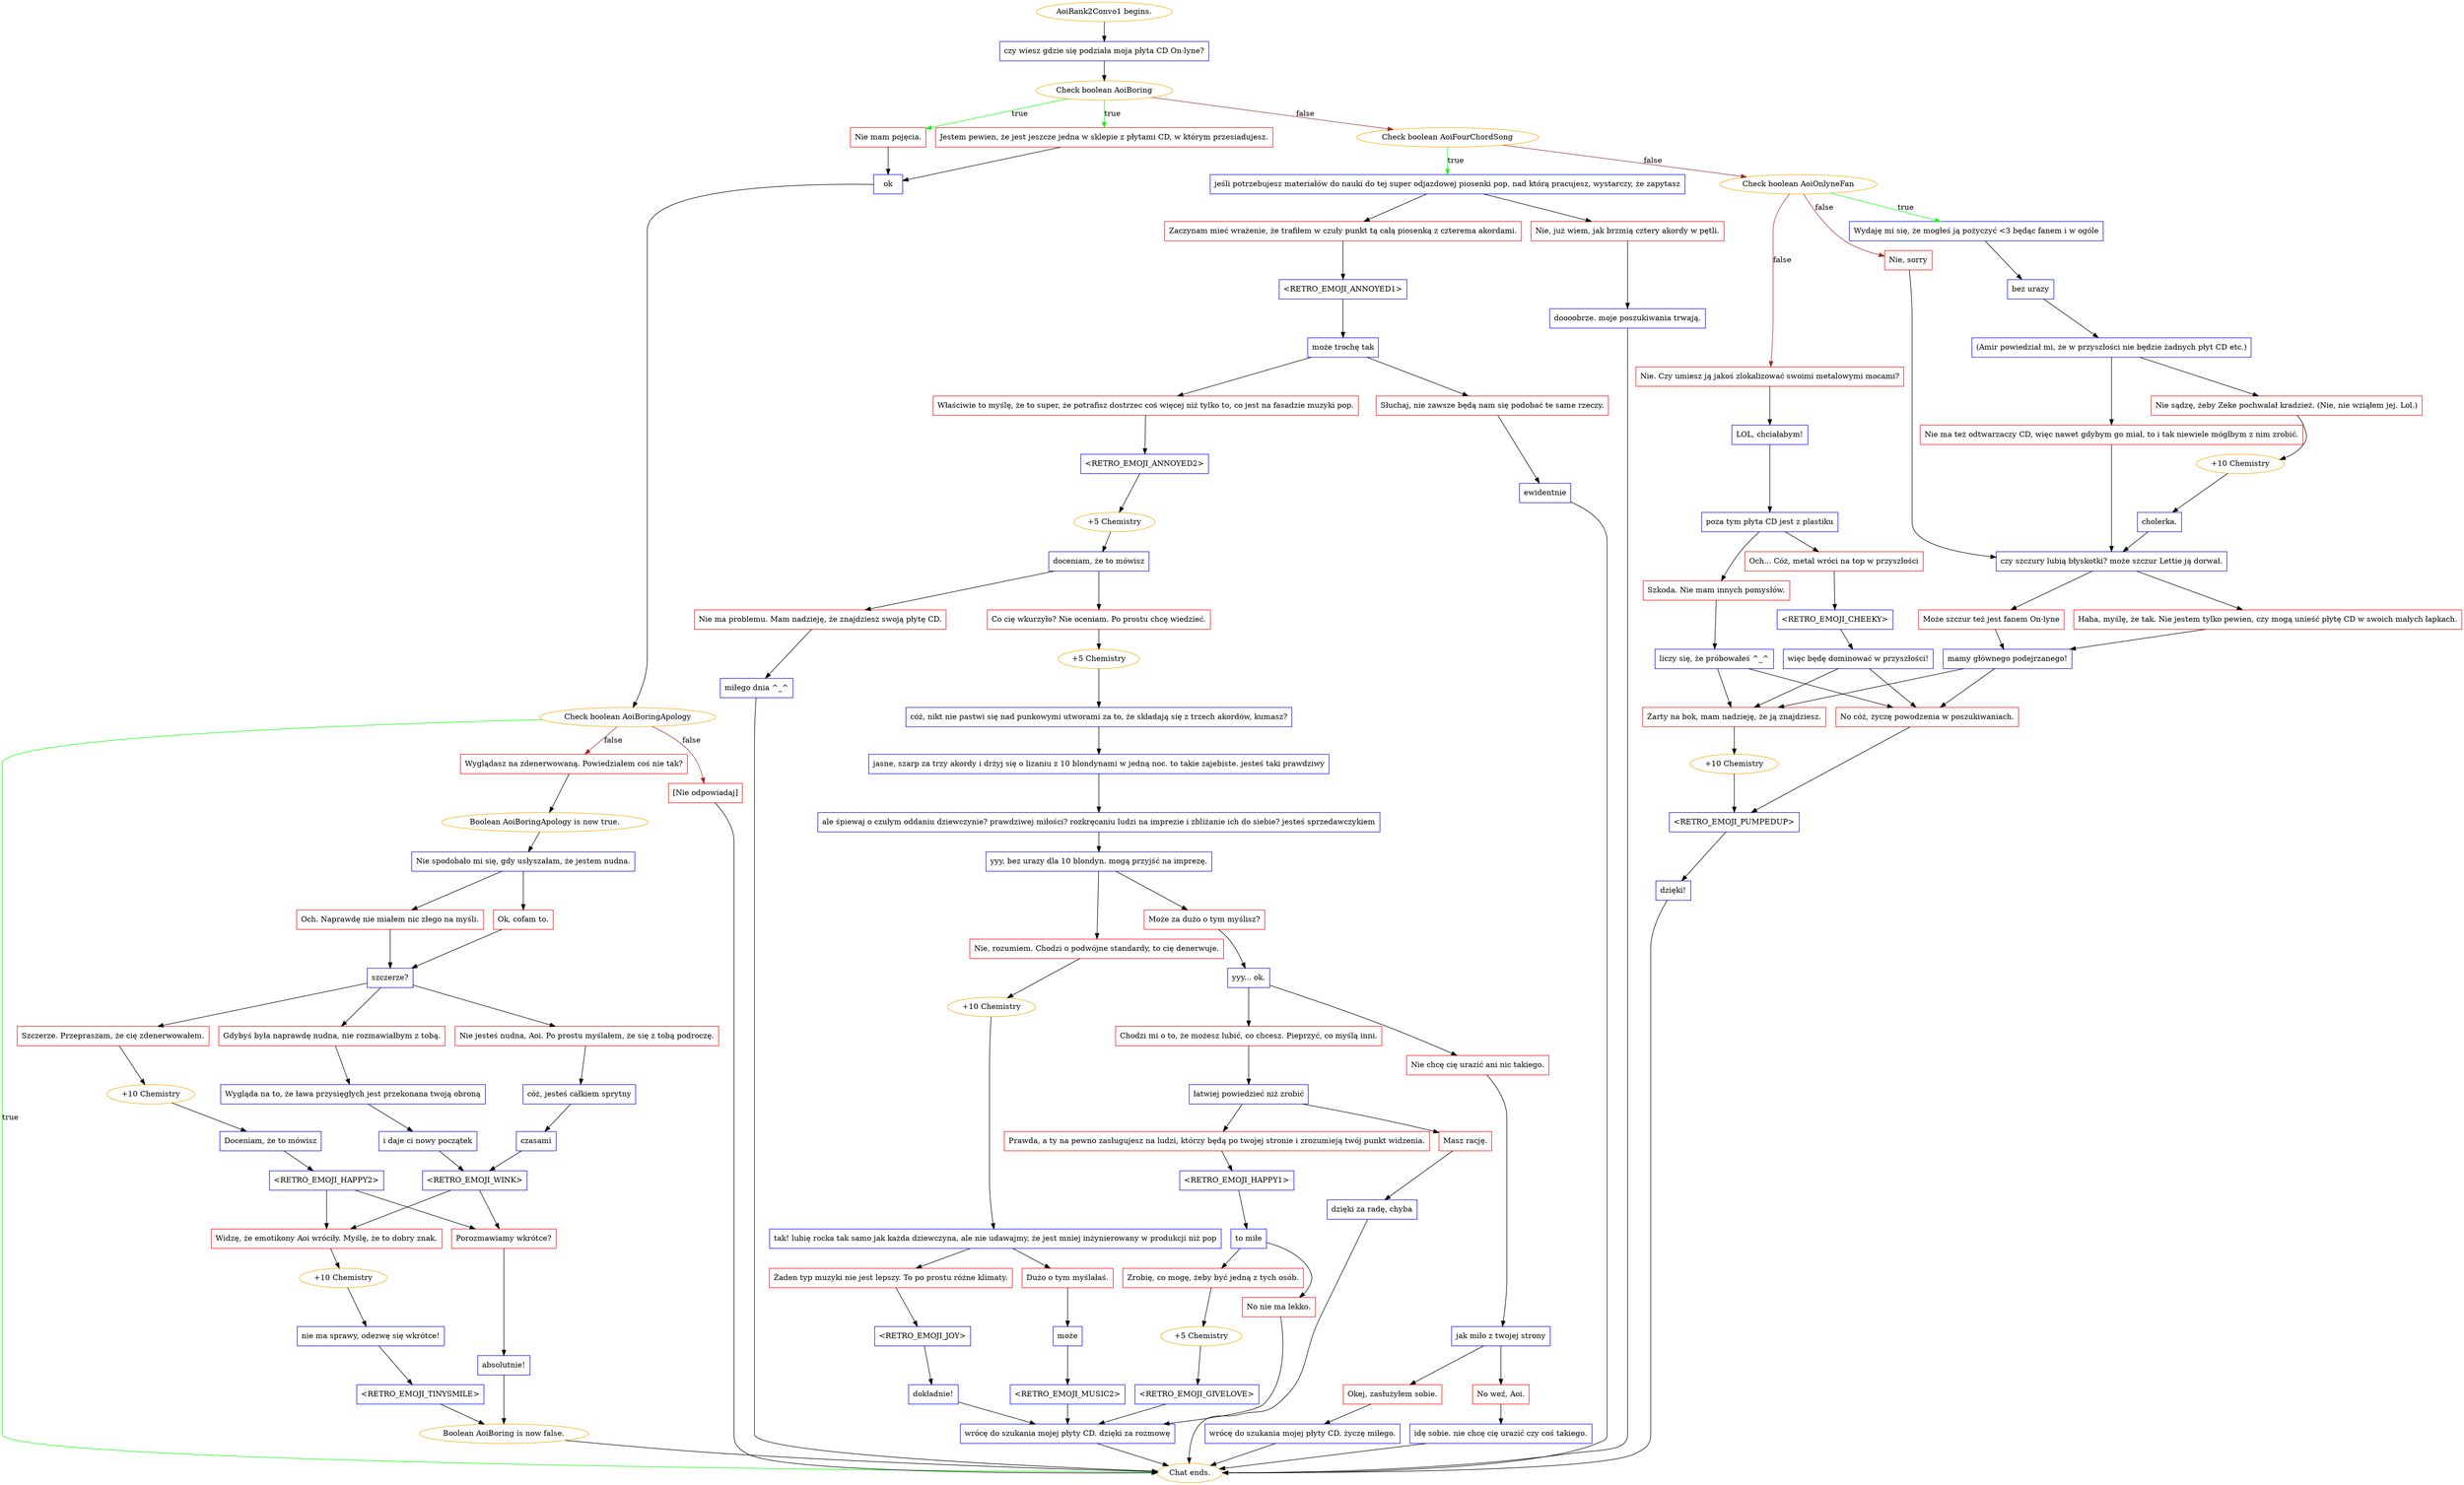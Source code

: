 digraph {
	"AoiRank2Convo1 begins." [color=orange];
		"AoiRank2Convo1 begins." -> j3421431847;
	j3421431847 [label="czy wiesz gdzie się podziała moja płyta CD On-lyne?",shape=box,color=blue];
		j3421431847 -> j645152137;
	j645152137 [label="Check boolean AoiBoring",color=orange];
		j645152137 -> j791188375 [label=true,color=green];
		j645152137 -> j2066022545 [label=true,color=green];
		j645152137 -> j1227379375 [label=false,color=brown];
	j791188375 [label="Nie mam pojęcia.",shape=box,color=red];
		j791188375 -> j2140307233;
	j2066022545 [label="Jestem pewien, że jest jeszcze jedna w sklepie z płytami CD, w którym przesiadujesz.",shape=box,color=red];
		j2066022545 -> j2140307233;
	j1227379375 [label="Check boolean AoiFourChordSong",color=orange];
		j1227379375 -> j1447169497 [label=true,color=green];
		j1227379375 -> j3702331683 [label=false,color=brown];
	j2140307233 [label="ok",shape=box,color=blue];
		j2140307233 -> j3271738332;
	j1447169497 [label="jeśli potrzebujesz materiałów do nauki do tej super odjazdowej piosenki pop, nad którą pracujesz, wystarczy, że zapytasz",shape=box,color=blue];
		j1447169497 -> j2205473705;
		j1447169497 -> j1463295394;
	j3702331683 [label="Check boolean AoiOnlyneFan",color=orange];
		j3702331683 -> j4105298947 [label=true,color=green];
		j3702331683 -> j3953660466 [label=false,color=brown];
		j3702331683 -> j1985570204 [label=false,color=brown];
	j3271738332 [label="Check boolean AoiBoringApology",color=orange];
		j3271738332 -> "Chat ends." [label=true,color=green];
		j3271738332 -> j679231149 [label=false,color=brown];
		j3271738332 -> j217476357 [label=false,color=brown];
	j2205473705 [label="Zaczynam mieć wrażenie, że trafiłem w czuły punkt tą całą piosenką z czterema akordami.",shape=box,color=red];
		j2205473705 -> j969123103;
	j1463295394 [label="Nie, już wiem, jak brzmią cztery akordy w pętli.",shape=box,color=red];
		j1463295394 -> j2020251321;
	j4105298947 [label="Wydaję mi się, że mogłeś ją pożyczyć <3 będąc fanem i w ogóle",shape=box,color=blue];
		j4105298947 -> j3796200291;
	j3953660466 [label="Nie, sorry",shape=box,color=red];
		j3953660466 -> j773601939;
	j1985570204 [label="Nie. Czy umiesz ją jakoś zlokalizować swoimi metalowymi mocami?",shape=box,color=red];
		j1985570204 -> j1088139114;
	"Chat ends." [color=orange];
	j679231149 [label="Wyglądasz na zdenerwowaną. Powiedziałem coś nie tak?",shape=box,color=red];
		j679231149 -> j3146140254;
	j217476357 [label="[Nie odpowiadaj]",shape=box,color=red];
		j217476357 -> "Chat ends.";
	j969123103 [label="<RETRO_EMOJI_ANNOYED1>",shape=box,color=blue];
		j969123103 -> j3741287144;
	j2020251321 [label="doooobrze. moje poszukiwania trwają.",shape=box,color=blue];
		j2020251321 -> "Chat ends.";
	j3796200291 [label="bez urazy",shape=box,color=blue];
		j3796200291 -> j3935546286;
	j773601939 [label="czy szczury lubią błyskotki? może szczur Lettie ją dorwał.",shape=box,color=blue];
		j773601939 -> j1388721136;
		j773601939 -> j1856242508;
	j1088139114 [label="LOL, chciałabym!",shape=box,color=blue];
		j1088139114 -> j1037144048;
	j3146140254 [label="Boolean AoiBoringApology is now true.",color=orange];
		j3146140254 -> j2067388487;
	j3741287144 [label="może trochę tak",shape=box,color=blue];
		j3741287144 -> j2719879251;
		j3741287144 -> j1961009748;
	j3935546286 [label="(Amir powiedział mi, że w przyszłości nie będzie żadnych płyt CD etc.)",shape=box,color=blue];
		j3935546286 -> j1285735580;
		j3935546286 -> j351303065;
	j1388721136 [label="Może szczur też jest fanem On-lyne",shape=box,color=red];
		j1388721136 -> j1347377407;
	j1856242508 [label="Haha, myślę, że tak. Nie jestem tylko pewien, czy mogą unieść płytę CD w swoich małych łapkach.",shape=box,color=red];
		j1856242508 -> j1347377407;
	j1037144048 [label="poza tym płyta CD jest z plastiku",shape=box,color=blue];
		j1037144048 -> j3370955455;
		j1037144048 -> j663730407;
	j2067388487 [label="Nie spodobało mi się, gdy usłyszałam, że jestem nudna.",shape=box,color=blue];
		j2067388487 -> j1006219325;
		j2067388487 -> j1581266951;
	j2719879251 [label="Właściwie to myślę, że to super, że potrafisz dostrzec coś więcej niż tylko to, co jest na fasadzie muzyki pop.",shape=box,color=red];
		j2719879251 -> j3905849349;
	j1961009748 [label="Słuchaj, nie zawsze będą nam się podobać te same rzeczy.",shape=box,color=red];
		j1961009748 -> j1380682962;
	j1285735580 [label="Nie sądzę, żeby Zeke pochwalał kradzież. (Nie, nie wziąłem jej. Lol.)",shape=box,color=red];
		j1285735580 -> j594909165;
	j351303065 [label="Nie ma też odtwarzaczy CD, więc nawet gdybym go miał, to i tak niewiele mógłbym z nim zrobić.",shape=box,color=red];
		j351303065 -> j773601939;
	j1347377407 [label="mamy głównego podejrzanego!",shape=box,color=blue];
		j1347377407 -> j1944766792;
		j1347377407 -> j2543193096;
	j3370955455 [label="Och... Cóż, metal wróci na top w przyszłości",shape=box,color=red];
		j3370955455 -> j924932904;
	j663730407 [label="Szkoda. Nie mam innych pomysłów.",shape=box,color=red];
		j663730407 -> j4160413602;
	j1006219325 [label="Och. Naprawdę nie miałem nic złego na myśli.",shape=box,color=red];
		j1006219325 -> j2795939882;
	j1581266951 [label="Ok, cofam to.",shape=box,color=red];
		j1581266951 -> j2795939882;
	j3905849349 [label="<RETRO_EMOJI_ANNOYED2>",shape=box,color=blue];
		j3905849349 -> j1994509076;
	j1380682962 [label="ewidentnie",shape=box,color=blue];
		j1380682962 -> "Chat ends.";
	j594909165 [label="+10 Chemistry",color=orange];
		j594909165 -> j2253017625;
	j1944766792 [label="Żarty na bok, mam nadzieję, że ją znajdziesz.",shape=box,color=red];
		j1944766792 -> j2878494472;
	j2543193096 [label="No cóż, życzę powodzenia w poszukiwaniach.",shape=box,color=red];
		j2543193096 -> j2224068132;
	j924932904 [label="<RETRO_EMOJI_CHEEKY>",shape=box,color=blue];
		j924932904 -> j823779977;
	j4160413602 [label="liczy się, że próbowałeś ^_^",shape=box,color=blue];
		j4160413602 -> j1944766792;
		j4160413602 -> j2543193096;
	j2795939882 [label="szczerze?",shape=box,color=blue];
		j2795939882 -> j2413971180;
		j2795939882 -> j3142851975;
		j2795939882 -> j2752827238;
	j1994509076 [label="+5 Chemistry",color=orange];
		j1994509076 -> j3319486856;
	j2253017625 [label="cholerka.",shape=box,color=blue];
		j2253017625 -> j773601939;
	j2878494472 [label="+10 Chemistry",color=orange];
		j2878494472 -> j2224068132;
	j2224068132 [label="<RETRO_EMOJI_PUMPEDUP>",shape=box,color=blue];
		j2224068132 -> j1472918414;
	j823779977 [label="więc będę dominować w przyszłości!",shape=box,color=blue];
		j823779977 -> j1944766792;
		j823779977 -> j2543193096;
	j2413971180 [label="Szczerze. Przepraszam, że cię zdenerwowałem.",shape=box,color=red];
		j2413971180 -> j1722990201;
	j3142851975 [label="Nie jesteś nudna, Aoi. Po prostu myślałem, że się z tobą podroczę.",shape=box,color=red];
		j3142851975 -> j2176553075;
	j2752827238 [label="Gdybyś była naprawdę nudna, nie rozmawiałbym z tobą.",shape=box,color=red];
		j2752827238 -> j691025705;
	j3319486856 [label="doceniam, że to mówisz",shape=box,color=blue];
		j3319486856 -> j847124022;
		j3319486856 -> j4228834280;
	j1472918414 [label="dzięki!",shape=box,color=blue];
		j1472918414 -> "Chat ends.";
	j1722990201 [label="+10 Chemistry",color=orange];
		j1722990201 -> j276093603;
	j2176553075 [label="cóż, jesteś całkiem sprytny",shape=box,color=blue];
		j2176553075 -> j2441269872;
	j691025705 [label="Wygląda na to, że ława przysięgłych jest przekonana twoją obroną",shape=box,color=blue];
		j691025705 -> j2567860402;
	j847124022 [label="Co cię wkurzyło? Nie oceniam. Po prostu chcę wiedzieć.",shape=box,color=red];
		j847124022 -> j1741203144;
	j4228834280 [label="Nie ma problemu. Mam nadzieję, że znajdziesz swoją płytę CD.",shape=box,color=red];
		j4228834280 -> j740650512;
	j276093603 [label="Doceniam, że to mówisz",shape=box,color=blue];
		j276093603 -> j2757887073;
	j2441269872 [label="czasami",shape=box,color=blue];
		j2441269872 -> j1922140397;
	j2567860402 [label="i daje ci nowy początek",shape=box,color=blue];
		j2567860402 -> j1922140397;
	j1741203144 [label="+5 Chemistry",color=orange];
		j1741203144 -> j3367243125;
	j740650512 [label="miłego dnia ^_^",shape=box,color=blue];
		j740650512 -> "Chat ends.";
	j2757887073 [label="<RETRO_EMOJI_HAPPY2>",shape=box,color=blue];
		j2757887073 -> j4126820134;
		j2757887073 -> j4143741387;
	j1922140397 [label="<RETRO_EMOJI_WINK>",shape=box,color=blue];
		j1922140397 -> j4126820134;
		j1922140397 -> j4143741387;
	j3367243125 [label="cóż, nikt nie pastwi się nad punkowymi utworami za to, że składają się z trzech akordów, kumasz?",shape=box,color=blue];
		j3367243125 -> j1670320242;
	j4126820134 [label="Porozmawiamy wkrótce?",shape=box,color=red];
		j4126820134 -> j760728874;
	j4143741387 [label="Widzę, że emotikony Aoi wróciły. Myślę, że to dobry znak.",shape=box,color=red];
		j4143741387 -> j1643532493;
	j1670320242 [label="jasne, szarp za trzy akordy i drżyj się o lizaniu z 10 blondynami w jedną noc. to takie zajebiste. jesteś taki prawdziwy",shape=box,color=blue];
		j1670320242 -> j633773909;
	j760728874 [label="absolutnie!",shape=box,color=blue];
		j760728874 -> j2581611291;
	j1643532493 [label="+10 Chemistry",color=orange];
		j1643532493 -> j1124735154;
	j633773909 [label="ale śpiewaj o czułym oddaniu dziewczynie? prawdziwej miłości? rozkręcaniu ludzi na imprezie i zbliżanie ich do siebie? jesteś sprzedawczykiem",shape=box,color=blue];
		j633773909 -> j3959421018;
	j2581611291 [label="Boolean AoiBoring is now false.",color=orange];
		j2581611291 -> "Chat ends.";
	j1124735154 [label="nie ma sprawy, odezwę się wkrótce!",shape=box,color=blue];
		j1124735154 -> j153386734;
	j3959421018 [label="yyy, bez urazy dla 10 blondyn. mogą przyjść na imprezę.",shape=box,color=blue];
		j3959421018 -> j1831761508;
		j3959421018 -> j3636297589;
	j153386734 [label="<RETRO_EMOJI_TINYSMILE>",shape=box,color=blue];
		j153386734 -> j2581611291;
	j1831761508 [label="Nie, rozumiem. Chodzi o podwójne standardy, to cię denerwuje.",shape=box,color=red];
		j1831761508 -> j2607240891;
	j3636297589 [label="Może za dużo o tym myślisz?",shape=box,color=red];
		j3636297589 -> j1019181566;
	j2607240891 [label="+10 Chemistry",color=orange];
		j2607240891 -> j1810664757;
	j1019181566 [label="yyy... ok.",shape=box,color=blue];
		j1019181566 -> j718344624;
		j1019181566 -> j2536476418;
	j1810664757 [label="tak! lubię rocka tak samo jak każda dziewczyna, ale nie udawajmy, że jest mniej inżynierowany w produkcji niż pop",shape=box,color=blue];
		j1810664757 -> j2655732080;
		j1810664757 -> j2074071641;
	j718344624 [label="Chodzi mi o to, że możesz lubić, co chcesz. Pieprzyć, co myślą inni.",shape=box,color=red];
		j718344624 -> j3102867973;
	j2536476418 [label="Nie chcę cię urazić ani nic takiego.",shape=box,color=red];
		j2536476418 -> j795335214;
	j2655732080 [label="Żaden typ muzyki nie jest lepszy. To po prostu różne klimaty.",shape=box,color=red];
		j2655732080 -> j1768476991;
	j2074071641 [label="Dużo o tym myślałaś.",shape=box,color=red];
		j2074071641 -> j1356956609;
	j3102867973 [label="łatwiej powiedzieć niż zrobić",shape=box,color=blue];
		j3102867973 -> j2200365099;
		j3102867973 -> j3192249368;
	j795335214 [label="jak miło z twojej strony",shape=box,color=blue];
		j795335214 -> j1305769302;
		j795335214 -> j3691324334;
	j1768476991 [label="<RETRO_EMOJI_JOY>",shape=box,color=blue];
		j1768476991 -> j1518991075;
	j1356956609 [label="może",shape=box,color=blue];
		j1356956609 -> j612275276;
	j2200365099 [label="Masz rację.",shape=box,color=red];
		j2200365099 -> j2200216660;
	j3192249368 [label="Prawda, a ty na pewno zasługujesz na ludzi, którzy będą po twojej stronie i zrozumieją twój punkt widzenia.",shape=box,color=red];
		j3192249368 -> j4020397912;
	j1305769302 [label="Okej, zasłużyłem sobie.",shape=box,color=red];
		j1305769302 -> j24863591;
	j3691324334 [label="No weź, Aoi.",shape=box,color=red];
		j3691324334 -> j28435537;
	j1518991075 [label="dokładnie!",shape=box,color=blue];
		j1518991075 -> j76536500;
	j612275276 [label="<RETRO_EMOJI_MUSIC2>",shape=box,color=blue];
		j612275276 -> j76536500;
	j2200216660 [label="dzięki za radę, chyba",shape=box,color=blue];
		j2200216660 -> "Chat ends.";
	j4020397912 [label="<RETRO_EMOJI_HAPPY1>",shape=box,color=blue];
		j4020397912 -> j930396120;
	j24863591 [label="wrócę do szukania mojej płyty CD. życzę miłego.",shape=box,color=blue];
		j24863591 -> "Chat ends.";
	j28435537 [label="idę sobie. nie chcę cię urazić czy coś takiego.",shape=box,color=blue];
		j28435537 -> "Chat ends.";
	j76536500 [label="wrócę do szukania mojej płyty CD. dzięki za rozmowę",shape=box,color=blue];
		j76536500 -> "Chat ends.";
	j930396120 [label="to miłe",shape=box,color=blue];
		j930396120 -> j3221172227;
		j930396120 -> j3697557956;
	j3221172227 [label="Zrobię, co mogę, żeby być jedną z tych osób.",shape=box,color=red];
		j3221172227 -> j1323706689;
	j3697557956 [label="No nie ma lekko.",shape=box,color=red];
		j3697557956 -> j76536500;
	j1323706689 [label="+5 Chemistry",color=orange];
		j1323706689 -> j723770787;
	j723770787 [label="<RETRO_EMOJI_GIVELOVE>",shape=box,color=blue];
		j723770787 -> j76536500;
}